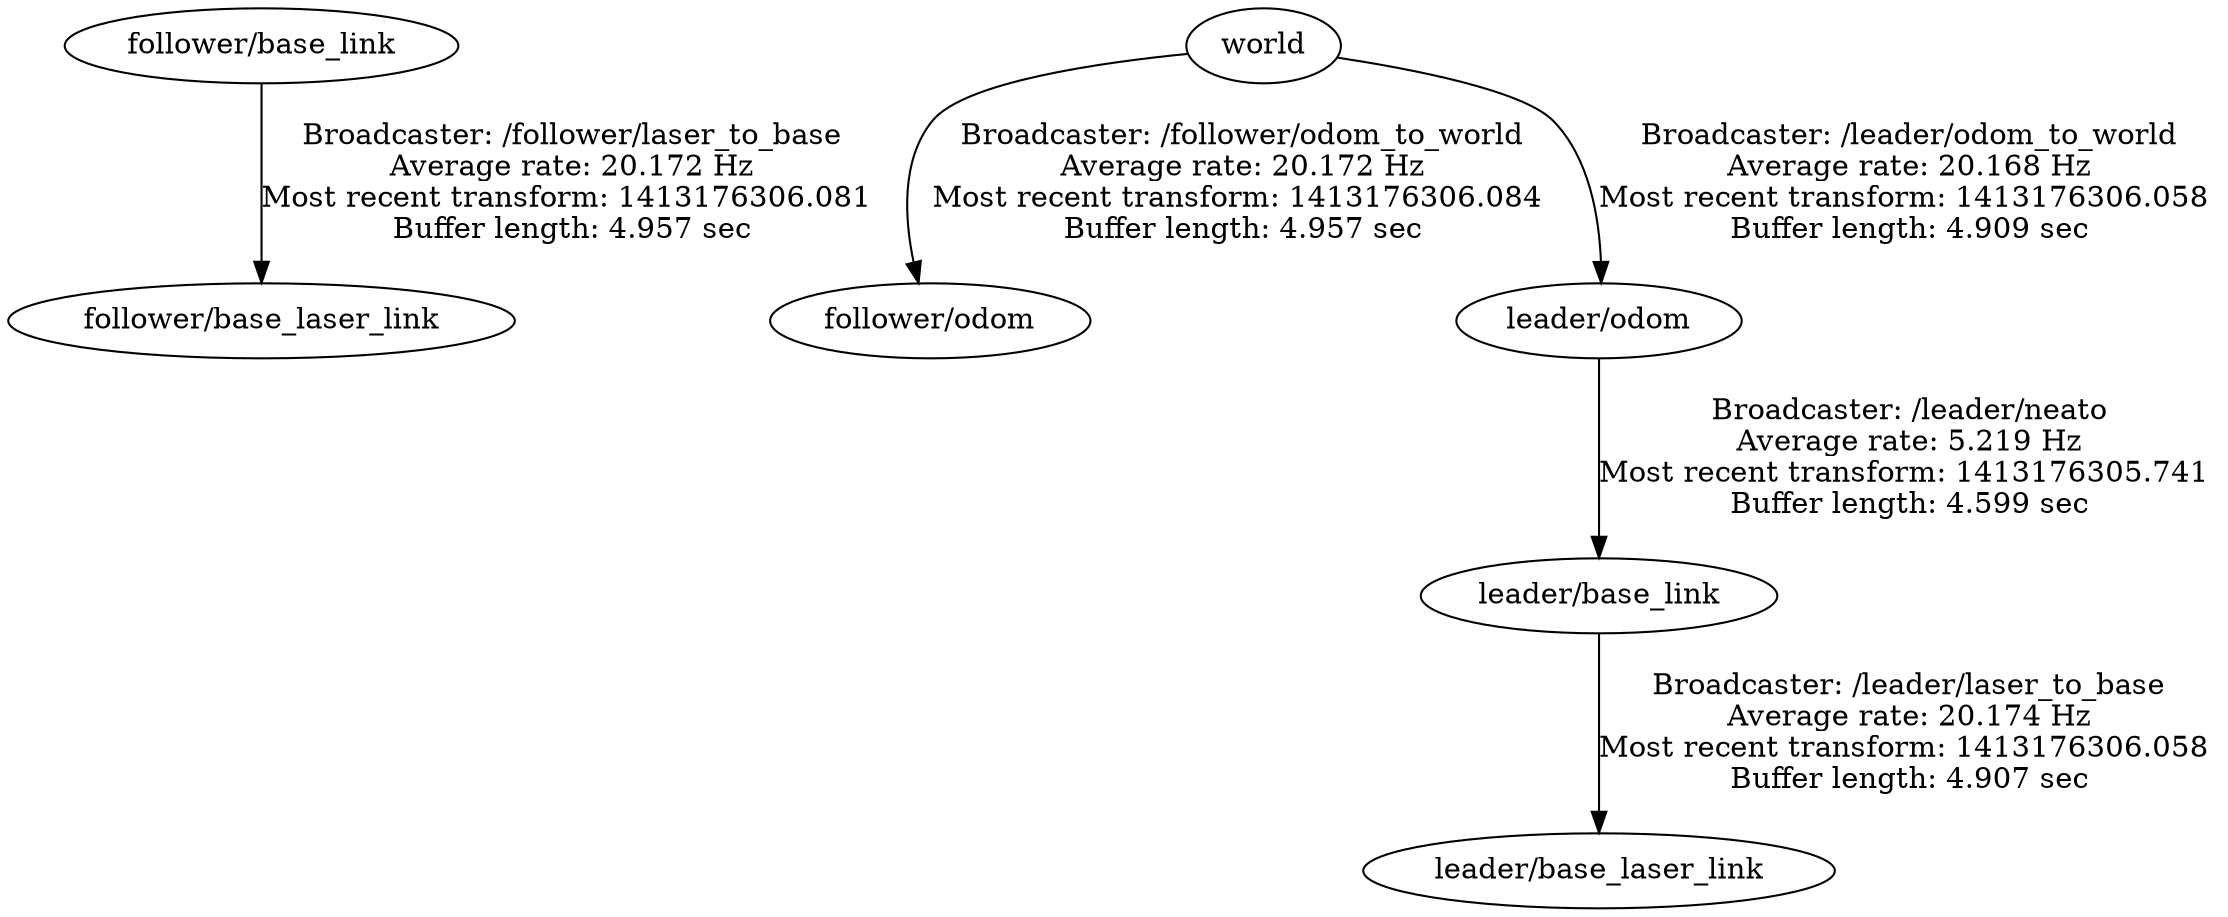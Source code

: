 digraph G {
"follower/base_link" -> "follower/base_laser_link"[label="Broadcaster: /follower/laser_to_base\nAverage rate: 20.172 Hz\nMost recent transform: 1413176306.081 \nBuffer length: 4.957 sec\n"];
"world" -> "follower/odom"[label="Broadcaster: /follower/odom_to_world\nAverage rate: 20.172 Hz\nMost recent transform: 1413176306.084 \nBuffer length: 4.957 sec\n"];
"world" -> "leader/odom"[label="Broadcaster: /leader/odom_to_world\nAverage rate: 20.168 Hz\nMost recent transform: 1413176306.058 \nBuffer length: 4.909 sec\n"];
"leader/base_link" -> "leader/base_laser_link"[label="Broadcaster: /leader/laser_to_base\nAverage rate: 20.174 Hz\nMost recent transform: 1413176306.058 \nBuffer length: 4.907 sec\n"];
"leader/odom" -> "leader/base_link"[label="Broadcaster: /leader/neato\nAverage rate: 5.219 Hz\nMost recent transform: 1413176305.741 \nBuffer length: 4.599 sec\n"];
}